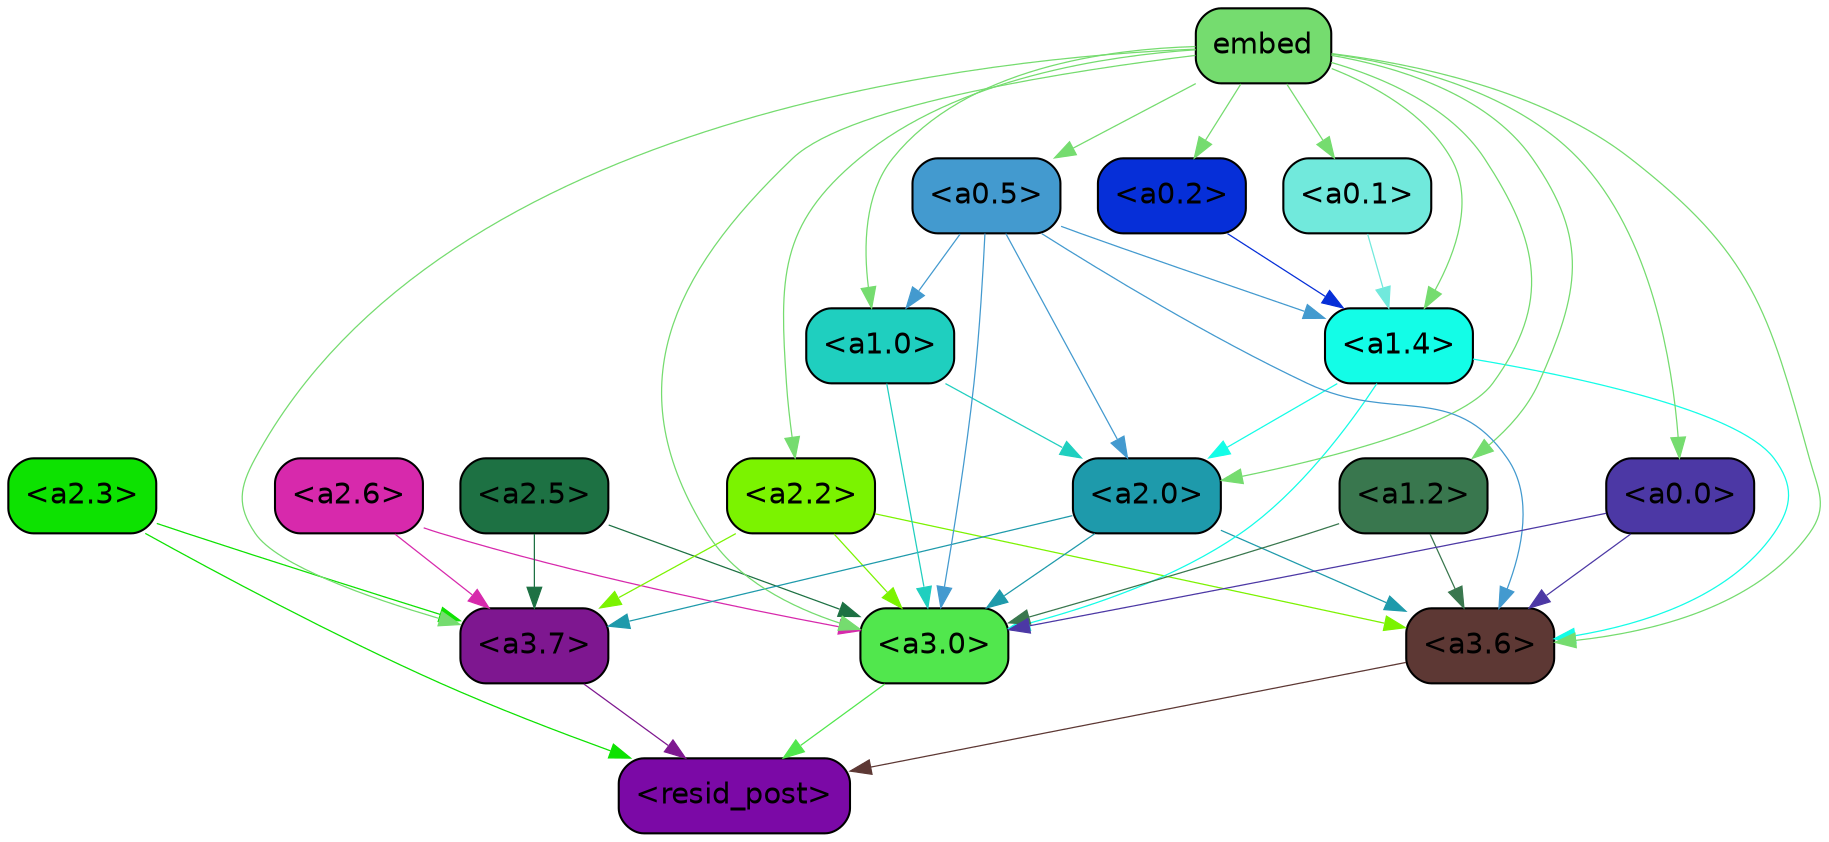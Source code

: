 strict digraph "" {
	graph [bgcolor=transparent,
		layout=dot,
		overlap=false,
		splines=true
	];
	"<a3.7>"	[color=black,
		fillcolor="#7e1790",
		fontname=Helvetica,
		shape=box,
		style="filled, rounded"];
	"<resid_post>"	[color=black,
		fillcolor="#7b09a6",
		fontname=Helvetica,
		shape=box,
		style="filled, rounded"];
	"<a3.7>" -> "<resid_post>"	[color="#7e1790",
		penwidth=0.6];
	"<a3.6>"	[color=black,
		fillcolor="#5d3834",
		fontname=Helvetica,
		shape=box,
		style="filled, rounded"];
	"<a3.6>" -> "<resid_post>"	[color="#5d3834",
		penwidth=0.6];
	"<a3.0>"	[color=black,
		fillcolor="#51e74d",
		fontname=Helvetica,
		shape=box,
		style="filled, rounded"];
	"<a3.0>" -> "<resid_post>"	[color="#51e74d",
		penwidth=0.6];
	"<a2.3>"	[color=black,
		fillcolor="#0de201",
		fontname=Helvetica,
		shape=box,
		style="filled, rounded"];
	"<a2.3>" -> "<a3.7>"	[color="#0de201",
		penwidth=0.6];
	"<a2.3>" -> "<resid_post>"	[color="#0de201",
		penwidth=0.6];
	"<a2.6>"	[color=black,
		fillcolor="#d729ac",
		fontname=Helvetica,
		shape=box,
		style="filled, rounded"];
	"<a2.6>" -> "<a3.7>"	[color="#d729ac",
		penwidth=0.6];
	"<a2.6>" -> "<a3.0>"	[color="#d729ac",
		penwidth=0.6];
	"<a2.5>"	[color=black,
		fillcolor="#1d7143",
		fontname=Helvetica,
		shape=box,
		style="filled, rounded"];
	"<a2.5>" -> "<a3.7>"	[color="#1d7143",
		penwidth=0.6];
	"<a2.5>" -> "<a3.0>"	[color="#1d7143",
		penwidth=0.6];
	"<a2.2>"	[color=black,
		fillcolor="#7bf300",
		fontname=Helvetica,
		shape=box,
		style="filled, rounded"];
	"<a2.2>" -> "<a3.7>"	[color="#7bf300",
		penwidth=0.6];
	"<a2.2>" -> "<a3.6>"	[color="#7bf300",
		penwidth=0.6];
	"<a2.2>" -> "<a3.0>"	[color="#7bf300",
		penwidth=0.6];
	"<a2.0>"	[color=black,
		fillcolor="#1e9aab",
		fontname=Helvetica,
		shape=box,
		style="filled, rounded"];
	"<a2.0>" -> "<a3.7>"	[color="#1e9aab",
		penwidth=0.6];
	"<a2.0>" -> "<a3.6>"	[color="#1e9aab",
		penwidth=0.6];
	"<a2.0>" -> "<a3.0>"	[color="#1e9aab",
		penwidth=0.6];
	"<a1.4>"	[color=black,
		fillcolor="#13fde7",
		fontname=Helvetica,
		shape=box,
		style="filled, rounded"];
	"<a1.4>" -> "<a3.6>"	[color="#13fde7",
		penwidth=0.6];
	"<a1.4>" -> "<a3.0>"	[color="#13fde7",
		penwidth=0.6];
	"<a1.4>" -> "<a2.0>"	[color="#13fde7",
		penwidth=0.6];
	"<a1.2>"	[color=black,
		fillcolor="#39774e",
		fontname=Helvetica,
		shape=box,
		style="filled, rounded"];
	"<a1.2>" -> "<a3.6>"	[color="#39774e",
		penwidth=0.6];
	"<a1.2>" -> "<a3.0>"	[color="#39774e",
		penwidth=0.6];
	embed	[color=black,
		fillcolor="#75dc6f",
		fontname=Helvetica,
		shape=box,
		style="filled, rounded"];
	embed -> "<a3.7>"	[color="#75dc6f",
		penwidth=0.6];
	embed -> "<a3.6>"	[color="#75dc6f",
		penwidth=0.6];
	embed -> "<a3.0>"	[color="#75dc6f",
		penwidth=0.6];
	embed -> "<a2.2>"	[color="#75dc6f",
		penwidth=0.6];
	embed -> "<a2.0>"	[color="#75dc6f",
		penwidth=0.6];
	embed -> "<a1.4>"	[color="#75dc6f",
		penwidth=0.6];
	embed -> "<a1.2>"	[color="#75dc6f",
		penwidth=0.6];
	"<a1.0>"	[color=black,
		fillcolor="#1fcfbf",
		fontname=Helvetica,
		shape=box,
		style="filled, rounded"];
	embed -> "<a1.0>"	[color="#75dc6f",
		penwidth=0.6];
	"<a0.5>"	[color=black,
		fillcolor="#439acf",
		fontname=Helvetica,
		shape=box,
		style="filled, rounded"];
	embed -> "<a0.5>"	[color="#75dc6f",
		penwidth=0.6];
	"<a0.0>"	[color=black,
		fillcolor="#4c38a5",
		fontname=Helvetica,
		shape=box,
		style="filled, rounded"];
	embed -> "<a0.0>"	[color="#75dc6f",
		penwidth=0.6];
	"<a0.2>"	[color=black,
		fillcolor="#062fd8",
		fontname=Helvetica,
		shape=box,
		style="filled, rounded"];
	embed -> "<a0.2>"	[color="#75dc6f",
		penwidth=0.6];
	"<a0.1>"	[color=black,
		fillcolor="#71e9dc",
		fontname=Helvetica,
		shape=box,
		style="filled, rounded"];
	embed -> "<a0.1>"	[color="#75dc6f",
		penwidth=0.6];
	"<a1.0>" -> "<a3.0>"	[color="#1fcfbf",
		penwidth=0.6];
	"<a1.0>" -> "<a2.0>"	[color="#1fcfbf",
		penwidth=0.6];
	"<a0.5>" -> "<a3.6>"	[color="#439acf",
		penwidth=0.6];
	"<a0.5>" -> "<a3.0>"	[color="#439acf",
		penwidth=0.6];
	"<a0.5>" -> "<a2.0>"	[color="#439acf",
		penwidth=0.6];
	"<a0.5>" -> "<a1.4>"	[color="#439acf",
		penwidth=0.6];
	"<a0.5>" -> "<a1.0>"	[color="#439acf",
		penwidth=0.6];
	"<a0.0>" -> "<a3.6>"	[color="#4c38a5",
		penwidth=0.6];
	"<a0.0>" -> "<a3.0>"	[color="#4c38a5",
		penwidth=0.6];
	"<a0.2>" -> "<a1.4>"	[color="#062fd8",
		penwidth=0.6];
	"<a0.1>" -> "<a1.4>"	[color="#71e9dc",
		penwidth=0.6];
}
